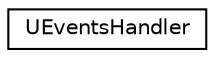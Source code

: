 digraph G
{
  edge [fontname="Helvetica",fontsize="10",labelfontname="Helvetica",labelfontsize="10"];
  node [fontname="Helvetica",fontsize="10",shape=record];
  rankdir="LR";
  Node1 [label="UEventsHandler",height=0.2,width=0.4,color="black", fillcolor="white", style="filled",URL="$class_u_events_handler.html"];
}
